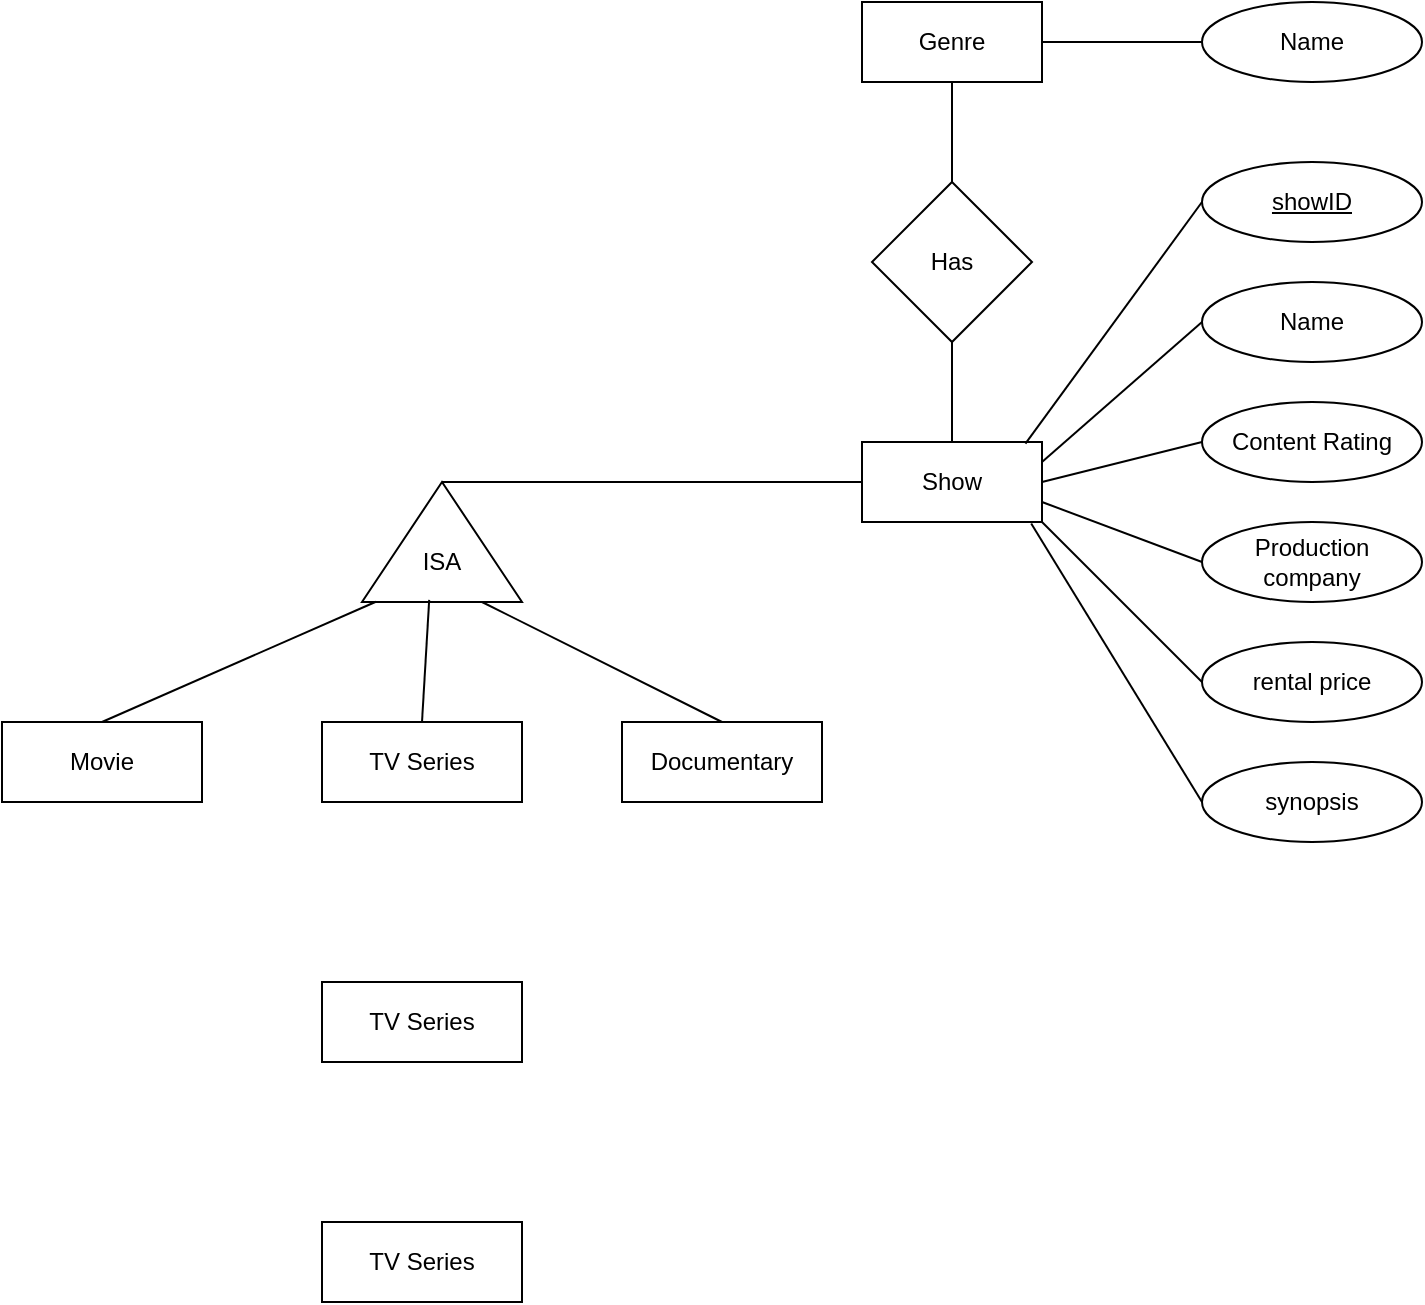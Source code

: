 <mxfile version="26.0.14">
  <diagram name="Page-1" id="o4hy4Vt-Pn6RVEl_kF-I">
    <mxGraphModel dx="2444" dy="1863" grid="1" gridSize="10" guides="1" tooltips="1" connect="1" arrows="1" fold="1" page="1" pageScale="1" pageWidth="850" pageHeight="1100" math="0" shadow="0">
      <root>
        <mxCell id="0" />
        <mxCell id="1" parent="0" />
        <mxCell id="_aym2rWmUkbM_zqSWlJd-1" value="Show" style="html=1;whiteSpace=wrap;" parent="1" vertex="1">
          <mxGeometry x="390" y="160" width="90" height="40" as="geometry" />
        </mxCell>
        <mxCell id="dG0EkZn6ltxaWSPsqHCs-1" value="Name" style="ellipse;whiteSpace=wrap;html=1;" vertex="1" parent="1">
          <mxGeometry x="560" y="80" width="110" height="40" as="geometry" />
        </mxCell>
        <mxCell id="dG0EkZn6ltxaWSPsqHCs-2" value="rental price" style="ellipse;whiteSpace=wrap;html=1;" vertex="1" parent="1">
          <mxGeometry x="560" y="260" width="110" height="40" as="geometry" />
        </mxCell>
        <mxCell id="dG0EkZn6ltxaWSPsqHCs-3" value="&lt;u&gt;showID&lt;/u&gt;" style="ellipse;whiteSpace=wrap;html=1;" vertex="1" parent="1">
          <mxGeometry x="560" y="20" width="110" height="40" as="geometry" />
        </mxCell>
        <mxCell id="dG0EkZn6ltxaWSPsqHCs-4" value="Content Rating" style="ellipse;whiteSpace=wrap;html=1;" vertex="1" parent="1">
          <mxGeometry x="560" y="140" width="110" height="40" as="geometry" />
        </mxCell>
        <mxCell id="dG0EkZn6ltxaWSPsqHCs-5" value="Production company" style="ellipse;whiteSpace=wrap;html=1;" vertex="1" parent="1">
          <mxGeometry x="560" y="200" width="110" height="40" as="geometry" />
        </mxCell>
        <mxCell id="dG0EkZn6ltxaWSPsqHCs-6" value="synopsis" style="ellipse;whiteSpace=wrap;html=1;" vertex="1" parent="1">
          <mxGeometry x="560" y="320" width="110" height="40" as="geometry" />
        </mxCell>
        <mxCell id="dG0EkZn6ltxaWSPsqHCs-8" value="" style="endArrow=none;html=1;rounded=0;exitX=0.908;exitY=0.02;exitDx=0;exitDy=0;exitPerimeter=0;entryX=0;entryY=0.5;entryDx=0;entryDy=0;" edge="1" parent="1" source="_aym2rWmUkbM_zqSWlJd-1" target="dG0EkZn6ltxaWSPsqHCs-3">
          <mxGeometry width="50" height="50" relative="1" as="geometry">
            <mxPoint x="430" y="230" as="sourcePoint" />
            <mxPoint x="560" y="130" as="targetPoint" />
          </mxGeometry>
        </mxCell>
        <mxCell id="dG0EkZn6ltxaWSPsqHCs-9" value="" style="endArrow=none;html=1;rounded=0;entryX=0;entryY=0.5;entryDx=0;entryDy=0;exitX=1;exitY=0.25;exitDx=0;exitDy=0;" edge="1" parent="1" source="_aym2rWmUkbM_zqSWlJd-1" target="dG0EkZn6ltxaWSPsqHCs-1">
          <mxGeometry width="50" height="50" relative="1" as="geometry">
            <mxPoint x="440" y="270" as="sourcePoint" />
            <mxPoint x="510" y="350" as="targetPoint" />
          </mxGeometry>
        </mxCell>
        <mxCell id="dG0EkZn6ltxaWSPsqHCs-10" value="" style="endArrow=none;html=1;rounded=0;exitX=1;exitY=0.5;exitDx=0;exitDy=0;entryX=0;entryY=0.5;entryDx=0;entryDy=0;" edge="1" parent="1" source="_aym2rWmUkbM_zqSWlJd-1" target="dG0EkZn6ltxaWSPsqHCs-4">
          <mxGeometry width="50" height="50" relative="1" as="geometry">
            <mxPoint x="425" y="391" as="sourcePoint" />
            <mxPoint x="553" y="260" as="targetPoint" />
          </mxGeometry>
        </mxCell>
        <mxCell id="dG0EkZn6ltxaWSPsqHCs-11" value="" style="endArrow=none;html=1;rounded=0;exitX=1;exitY=0.75;exitDx=0;exitDy=0;entryX=0;entryY=0.5;entryDx=0;entryDy=0;" edge="1" parent="1" source="_aym2rWmUkbM_zqSWlJd-1" target="dG0EkZn6ltxaWSPsqHCs-5">
          <mxGeometry width="50" height="50" relative="1" as="geometry">
            <mxPoint x="425" y="431" as="sourcePoint" />
            <mxPoint x="553" y="300" as="targetPoint" />
          </mxGeometry>
        </mxCell>
        <mxCell id="dG0EkZn6ltxaWSPsqHCs-12" value="" style="endArrow=none;html=1;rounded=0;exitX=1;exitY=1;exitDx=0;exitDy=0;entryX=0;entryY=0.5;entryDx=0;entryDy=0;" edge="1" parent="1" source="_aym2rWmUkbM_zqSWlJd-1" target="dG0EkZn6ltxaWSPsqHCs-2">
          <mxGeometry width="50" height="50" relative="1" as="geometry">
            <mxPoint x="361" y="495.5" as="sourcePoint" />
            <mxPoint x="489" y="364.5" as="targetPoint" />
          </mxGeometry>
        </mxCell>
        <mxCell id="dG0EkZn6ltxaWSPsqHCs-13" value="" style="endArrow=none;html=1;rounded=0;exitX=0.94;exitY=1.02;exitDx=0;exitDy=0;exitPerimeter=0;entryX=0;entryY=0.5;entryDx=0;entryDy=0;" edge="1" parent="1" source="_aym2rWmUkbM_zqSWlJd-1" target="dG0EkZn6ltxaWSPsqHCs-6">
          <mxGeometry width="50" height="50" relative="1" as="geometry">
            <mxPoint x="312" y="501" as="sourcePoint" />
            <mxPoint x="440" y="370" as="targetPoint" />
          </mxGeometry>
        </mxCell>
        <mxCell id="dG0EkZn6ltxaWSPsqHCs-14" value="" style="triangle;whiteSpace=wrap;html=1;rotation=-90;" vertex="1" parent="1">
          <mxGeometry x="150" y="170" width="60" height="80" as="geometry" />
        </mxCell>
        <mxCell id="dG0EkZn6ltxaWSPsqHCs-15" value="ISA" style="text;html=1;align=center;verticalAlign=middle;whiteSpace=wrap;rounded=0;" vertex="1" parent="1">
          <mxGeometry x="150" y="205" width="60" height="30" as="geometry" />
        </mxCell>
        <mxCell id="dG0EkZn6ltxaWSPsqHCs-16" value="" style="endArrow=none;html=1;rounded=0;entryX=0;entryY=0.5;entryDx=0;entryDy=0;exitX=1;exitY=0.5;exitDx=0;exitDy=0;" edge="1" parent="1" source="dG0EkZn6ltxaWSPsqHCs-14" target="_aym2rWmUkbM_zqSWlJd-1">
          <mxGeometry width="50" height="50" relative="1" as="geometry">
            <mxPoint x="250" y="270" as="sourcePoint" />
            <mxPoint x="300" y="220" as="targetPoint" />
          </mxGeometry>
        </mxCell>
        <mxCell id="dG0EkZn6ltxaWSPsqHCs-17" value="Movie" style="rounded=0;whiteSpace=wrap;html=1;" vertex="1" parent="1">
          <mxGeometry x="-40" y="300" width="100" height="40" as="geometry" />
        </mxCell>
        <mxCell id="dG0EkZn6ltxaWSPsqHCs-18" value="Documentary" style="rounded=0;whiteSpace=wrap;html=1;" vertex="1" parent="1">
          <mxGeometry x="270" y="300" width="100" height="40" as="geometry" />
        </mxCell>
        <mxCell id="dG0EkZn6ltxaWSPsqHCs-20" value="TV Series" style="rounded=0;whiteSpace=wrap;html=1;" vertex="1" parent="1">
          <mxGeometry x="120" y="300" width="100" height="40" as="geometry" />
        </mxCell>
        <mxCell id="dG0EkZn6ltxaWSPsqHCs-21" value="Has" style="rhombus;whiteSpace=wrap;html=1;" vertex="1" parent="1">
          <mxGeometry x="395" y="30" width="80" height="80" as="geometry" />
        </mxCell>
        <mxCell id="dG0EkZn6ltxaWSPsqHCs-22" value="" style="endArrow=none;html=1;rounded=0;entryX=0.5;entryY=1;entryDx=0;entryDy=0;exitX=0.5;exitY=0;exitDx=0;exitDy=0;" edge="1" parent="1" source="_aym2rWmUkbM_zqSWlJd-1" target="dG0EkZn6ltxaWSPsqHCs-21">
          <mxGeometry width="50" height="50" relative="1" as="geometry">
            <mxPoint x="230" y="150" as="sourcePoint" />
            <mxPoint x="280" y="100" as="targetPoint" />
          </mxGeometry>
        </mxCell>
        <mxCell id="dG0EkZn6ltxaWSPsqHCs-24" value="Genre" style="html=1;whiteSpace=wrap;" vertex="1" parent="1">
          <mxGeometry x="390" y="-60" width="90" height="40" as="geometry" />
        </mxCell>
        <mxCell id="dG0EkZn6ltxaWSPsqHCs-25" value="" style="endArrow=none;html=1;rounded=0;entryX=0.5;entryY=1;entryDx=0;entryDy=0;exitX=0.5;exitY=0;exitDx=0;exitDy=0;" edge="1" parent="1" source="dG0EkZn6ltxaWSPsqHCs-21" target="dG0EkZn6ltxaWSPsqHCs-24">
          <mxGeometry width="50" height="50" relative="1" as="geometry">
            <mxPoint x="435" y="20" as="sourcePoint" />
            <mxPoint x="520" y="-20" as="targetPoint" />
          </mxGeometry>
        </mxCell>
        <mxCell id="dG0EkZn6ltxaWSPsqHCs-27" value="Name" style="ellipse;whiteSpace=wrap;html=1;" vertex="1" parent="1">
          <mxGeometry x="560" y="-60" width="110" height="40" as="geometry" />
        </mxCell>
        <mxCell id="dG0EkZn6ltxaWSPsqHCs-28" value="" style="endArrow=none;html=1;rounded=0;exitX=1;exitY=0.5;exitDx=0;exitDy=0;entryX=0;entryY=0.5;entryDx=0;entryDy=0;" edge="1" parent="1" source="dG0EkZn6ltxaWSPsqHCs-24" target="dG0EkZn6ltxaWSPsqHCs-27">
          <mxGeometry width="50" height="50" relative="1" as="geometry">
            <mxPoint x="530" y="-80" as="sourcePoint" />
            <mxPoint x="580" y="-130" as="targetPoint" />
          </mxGeometry>
        </mxCell>
        <mxCell id="dG0EkZn6ltxaWSPsqHCs-29" value="" style="endArrow=none;html=1;rounded=0;entryX=0.002;entryY=0.087;entryDx=0;entryDy=0;entryPerimeter=0;exitX=0.5;exitY=0;exitDx=0;exitDy=0;" edge="1" parent="1" source="dG0EkZn6ltxaWSPsqHCs-17" target="dG0EkZn6ltxaWSPsqHCs-14">
          <mxGeometry width="50" height="50" relative="1" as="geometry">
            <mxPoint x="150" y="310" as="sourcePoint" />
            <mxPoint x="200" y="260" as="targetPoint" />
          </mxGeometry>
        </mxCell>
        <mxCell id="dG0EkZn6ltxaWSPsqHCs-30" value="" style="endArrow=none;html=1;rounded=0;entryX=0;entryY=0.75;entryDx=0;entryDy=0;exitX=0.5;exitY=0;exitDx=0;exitDy=0;" edge="1" parent="1" source="dG0EkZn6ltxaWSPsqHCs-18" target="dG0EkZn6ltxaWSPsqHCs-14">
          <mxGeometry width="50" height="50" relative="1" as="geometry">
            <mxPoint x="380" y="310" as="sourcePoint" />
            <mxPoint x="430" y="260" as="targetPoint" />
          </mxGeometry>
        </mxCell>
        <mxCell id="dG0EkZn6ltxaWSPsqHCs-31" value="" style="endArrow=none;html=1;rounded=0;entryX=0.018;entryY=0.42;entryDx=0;entryDy=0;entryPerimeter=0;exitX=0.5;exitY=0;exitDx=0;exitDy=0;" edge="1" parent="1" source="dG0EkZn6ltxaWSPsqHCs-20" target="dG0EkZn6ltxaWSPsqHCs-14">
          <mxGeometry width="50" height="50" relative="1" as="geometry">
            <mxPoint x="200" y="340" as="sourcePoint" />
            <mxPoint x="250" y="290" as="targetPoint" />
          </mxGeometry>
        </mxCell>
        <mxCell id="dG0EkZn6ltxaWSPsqHCs-33" value="TV Series" style="rounded=0;whiteSpace=wrap;html=1;" vertex="1" parent="1">
          <mxGeometry x="120" y="430" width="100" height="40" as="geometry" />
        </mxCell>
        <mxCell id="dG0EkZn6ltxaWSPsqHCs-34" value="TV Series" style="rounded=0;whiteSpace=wrap;html=1;" vertex="1" parent="1">
          <mxGeometry x="120" y="550" width="100" height="40" as="geometry" />
        </mxCell>
      </root>
    </mxGraphModel>
  </diagram>
</mxfile>
